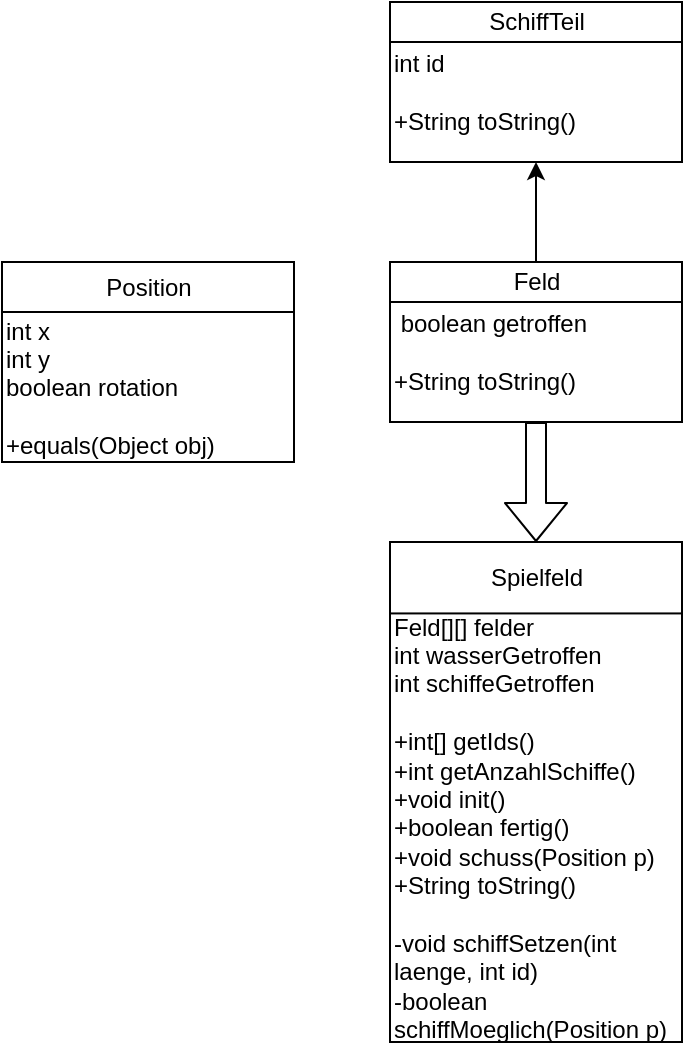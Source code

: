 <mxfile version="14.9.6" type="device"><diagram id="puyDrXefCeZAG_OdmEh3" name="Seite-1"><mxGraphModel dx="1185" dy="685" grid="1" gridSize="10" guides="1" tooltips="1" connect="1" arrows="1" fold="1" page="1" pageScale="1" pageWidth="827" pageHeight="1169" math="0" shadow="0"><root><mxCell id="0"/><mxCell id="1" parent="0"/><mxCell id="CQLXZD2sxdXmNqupLnT4-7" value="" style="group" parent="1" vertex="1" connectable="0"><mxGeometry x="354" y="530" width="146" height="80" as="geometry"/></mxCell><mxCell id="CQLXZD2sxdXmNqupLnT4-2" value="" style="rounded=0;whiteSpace=wrap;html=1;" parent="CQLXZD2sxdXmNqupLnT4-7" vertex="1"><mxGeometry width="146" height="80" as="geometry"/></mxCell><mxCell id="CQLXZD2sxdXmNqupLnT4-1" value="" style="rounded=0;whiteSpace=wrap;html=1;" parent="CQLXZD2sxdXmNqupLnT4-7" vertex="1"><mxGeometry y="20" width="146" height="60" as="geometry"/></mxCell><mxCell id="CQLXZD2sxdXmNqupLnT4-4" value="Feld" style="text;html=1;strokeColor=none;fillColor=none;align=center;verticalAlign=middle;whiteSpace=wrap;rounded=0;" parent="CQLXZD2sxdXmNqupLnT4-7" vertex="1"><mxGeometry x="48.667" width="48.667" height="20" as="geometry"/></mxCell><mxCell id="CQLXZD2sxdXmNqupLnT4-8" value="" style="group" parent="1" vertex="1" connectable="0"><mxGeometry x="354" y="400" width="146" height="80" as="geometry"/></mxCell><mxCell id="CQLXZD2sxdXmNqupLnT4-9" value="" style="rounded=0;whiteSpace=wrap;html=1;" parent="CQLXZD2sxdXmNqupLnT4-8" vertex="1"><mxGeometry width="146" height="80" as="geometry"/></mxCell><mxCell id="CQLXZD2sxdXmNqupLnT4-10" value="" style="rounded=0;whiteSpace=wrap;html=1;" parent="CQLXZD2sxdXmNqupLnT4-8" vertex="1"><mxGeometry y="20" width="146" height="60" as="geometry"/></mxCell><mxCell id="CQLXZD2sxdXmNqupLnT4-11" value="SchiffTeil" style="text;html=1;strokeColor=none;fillColor=none;align=center;verticalAlign=middle;whiteSpace=wrap;rounded=0;" parent="CQLXZD2sxdXmNqupLnT4-8" vertex="1"><mxGeometry x="48.667" width="48.667" height="20" as="geometry"/></mxCell><mxCell id="CQLXZD2sxdXmNqupLnT4-14" value="" style="endArrow=classic;html=1;entryX=0.5;entryY=1;entryDx=0;entryDy=0;exitX=0.5;exitY=0;exitDx=0;exitDy=0;" parent="1" source="CQLXZD2sxdXmNqupLnT4-4" target="CQLXZD2sxdXmNqupLnT4-10" edge="1"><mxGeometry width="50" height="50" relative="1" as="geometry"><mxPoint x="390" y="430" as="sourcePoint"/><mxPoint x="440" y="380" as="targetPoint"/></mxGeometry></mxCell><mxCell id="CQLXZD2sxdXmNqupLnT4-16" value="" style="group" parent="1" vertex="1" connectable="0"><mxGeometry x="354" y="670" width="146" height="250" as="geometry"/></mxCell><mxCell id="CQLXZD2sxdXmNqupLnT4-17" value="" style="rounded=0;whiteSpace=wrap;html=1;" parent="CQLXZD2sxdXmNqupLnT4-16" vertex="1"><mxGeometry width="146" height="250" as="geometry"/></mxCell><mxCell id="CQLXZD2sxdXmNqupLnT4-18" value="" style="rounded=0;whiteSpace=wrap;html=1;" parent="CQLXZD2sxdXmNqupLnT4-16" vertex="1"><mxGeometry y="35.714" width="146" height="214.286" as="geometry"/></mxCell><mxCell id="CQLXZD2sxdXmNqupLnT4-19" value="Spielfeld" style="text;html=1;strokeColor=none;fillColor=none;align=center;verticalAlign=middle;whiteSpace=wrap;rounded=0;" parent="CQLXZD2sxdXmNqupLnT4-16" vertex="1"><mxGeometry x="48.667" width="48.667" height="35.714" as="geometry"/></mxCell><mxCell id="CbV3EpDAYp52RzmYs40B-1" value="Feld[][] felder&lt;br&gt;int wasserGetroffen&lt;br&gt;int schiffeGetroffen&lt;br&gt;&lt;br&gt;+int[] getIds()&lt;br&gt;+int getAnzahlSchiffe()&lt;br&gt;+void init()&lt;br&gt;+boolean fertig()&lt;br&gt;+void schuss(Position p)&lt;br&gt;+String toString()&lt;br&gt;&lt;br&gt;-void schiffSetzen(int laenge, int id)&lt;br&gt;-boolean schiffMoeglich(Position p)" style="text;html=1;strokeColor=none;fillColor=none;align=left;verticalAlign=middle;whiteSpace=wrap;rounded=0;" vertex="1" parent="CQLXZD2sxdXmNqupLnT4-16"><mxGeometry y="35.714" width="146" height="214.286" as="geometry"/></mxCell><mxCell id="CQLXZD2sxdXmNqupLnT4-21" value="" style="shape=flexArrow;endArrow=classic;html=1;entryX=0.5;entryY=0;entryDx=0;entryDy=0;exitX=0.5;exitY=1;exitDx=0;exitDy=0;" parent="1" source="CQLXZD2sxdXmNqupLnT4-1" target="CQLXZD2sxdXmNqupLnT4-19" edge="1"><mxGeometry width="50" height="50" relative="1" as="geometry"><mxPoint x="390" y="630" as="sourcePoint"/><mxPoint x="440" y="580" as="targetPoint"/></mxGeometry></mxCell><mxCell id="JRcGlBqJ84wHn5Dve7hf-6" value="&amp;nbsp;boolean getroffen&lt;br&gt;&lt;br&gt;+String toString()" style="text;html=1;strokeColor=none;fillColor=none;align=left;verticalAlign=middle;whiteSpace=wrap;rounded=0;" parent="1" vertex="1"><mxGeometry x="354" y="550" width="146" height="50" as="geometry"/></mxCell><mxCell id="CbV3EpDAYp52RzmYs40B-3" value="" style="group" vertex="1" connectable="0" parent="1"><mxGeometry x="160" y="530" width="146" height="100" as="geometry"/></mxCell><mxCell id="CbV3EpDAYp52RzmYs40B-4" value="" style="rounded=0;whiteSpace=wrap;html=1;" vertex="1" parent="CbV3EpDAYp52RzmYs40B-3"><mxGeometry width="146" height="100" as="geometry"/></mxCell><mxCell id="CbV3EpDAYp52RzmYs40B-5" value="int x&lt;br&gt;int y&lt;br&gt;boolean rotation&lt;br&gt;&lt;br&gt;+equals(Object obj)" style="rounded=0;whiteSpace=wrap;html=1;align=left;" vertex="1" parent="CbV3EpDAYp52RzmYs40B-3"><mxGeometry y="25" width="146" height="75" as="geometry"/></mxCell><mxCell id="CbV3EpDAYp52RzmYs40B-6" value="Position" style="text;html=1;strokeColor=none;fillColor=none;align=center;verticalAlign=middle;whiteSpace=wrap;rounded=0;" vertex="1" parent="CbV3EpDAYp52RzmYs40B-3"><mxGeometry x="48.667" width="48.667" height="25" as="geometry"/></mxCell><mxCell id="CbV3EpDAYp52RzmYs40B-8" value="int id&lt;br&gt;&lt;br&gt;+String toString()" style="text;html=1;strokeColor=none;fillColor=none;align=left;verticalAlign=middle;whiteSpace=wrap;rounded=0;" vertex="1" parent="1"><mxGeometry x="354" y="420" width="146" height="50" as="geometry"/></mxCell></root></mxGraphModel></diagram></mxfile>